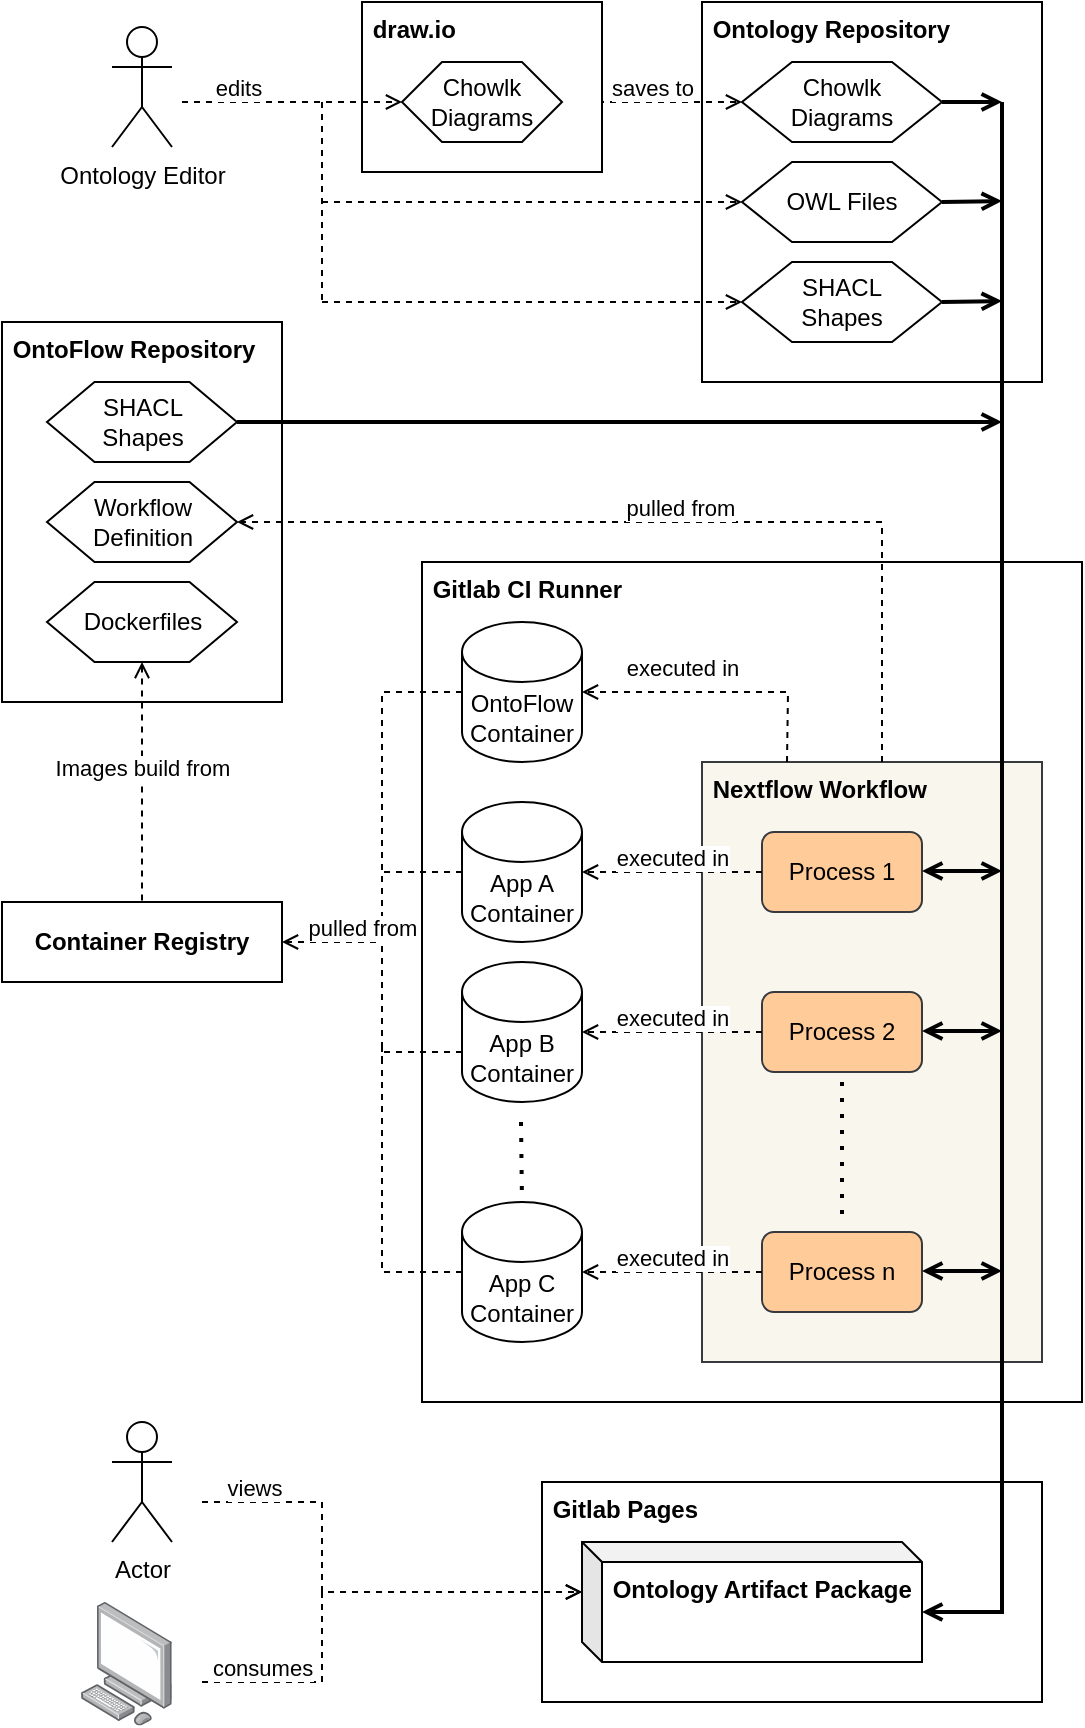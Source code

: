 <mxfile compressed="false" version="14.6.13" type="device">
  <diagram id="UE22mHZrhsa5b33594gn" name="Page-1">
    <mxGraphModel dx="1422" dy="859" grid="1" gridSize="10" guides="1" tooltips="1" connect="1" arrows="1" fold="1" page="1" pageScale="1" pageWidth="827" pageHeight="1169" math="0" shadow="0">
      <root>
        <mxCell id="0" />
        <mxCell id="1" parent="0" />
        <mxCell id="rdDmTrpfYO3070jajBlG-77" value="&amp;nbsp;Gitlab Pages" style="rounded=0;whiteSpace=wrap;html=1;align=left;verticalAlign=top;container=0;fontStyle=1" parent="1" vertex="1">
          <mxGeometry x="380" y="780" width="250" height="110" as="geometry" />
        </mxCell>
        <mxCell id="rdDmTrpfYO3070jajBlG-21" value="&amp;nbsp;Gitlab CI Runner" style="rounded=0;whiteSpace=wrap;html=1;align=left;verticalAlign=top;fontStyle=1" parent="1" vertex="1">
          <mxGeometry x="320" y="320" width="330" height="420" as="geometry" />
        </mxCell>
        <mxCell id="rdDmTrpfYO3070jajBlG-19" value="&amp;nbsp;Nextflow Workflow" style="rounded=0;whiteSpace=wrap;html=1;horizontal=1;verticalAlign=top;align=left;fillColor=#f9f7ed;strokeColor=#36393d;fontStyle=1" parent="1" vertex="1">
          <mxGeometry x="460" y="420" width="170" height="300" as="geometry" />
        </mxCell>
        <mxCell id="rdDmTrpfYO3070jajBlG-1" value="Process 1" style="rounded=1;whiteSpace=wrap;html=1;fillColor=#ffcc99;strokeColor=#36393d;" parent="1" vertex="1">
          <mxGeometry x="490" y="455" width="80" height="40" as="geometry" />
        </mxCell>
        <mxCell id="rdDmTrpfYO3070jajBlG-3" value="App A Container" style="shape=cylinder3;whiteSpace=wrap;html=1;boundedLbl=1;backgroundOutline=1;size=15;" parent="1" vertex="1">
          <mxGeometry x="340" y="440" width="60" height="70" as="geometry" />
        </mxCell>
        <mxCell id="rdDmTrpfYO3070jajBlG-4" value="executed in" style="endArrow=open;html=1;exitX=0;exitY=0.5;exitDx=0;exitDy=0;entryX=1;entryY=0.5;entryDx=0;entryDy=0;entryPerimeter=0;spacingBottom=15;dashed=1;endFill=0;" parent="1" source="rdDmTrpfYO3070jajBlG-1" target="rdDmTrpfYO3070jajBlG-3" edge="1">
          <mxGeometry width="50" height="50" relative="1" as="geometry">
            <mxPoint x="630" y="625" as="sourcePoint" />
            <mxPoint x="680" y="575" as="targetPoint" />
          </mxGeometry>
        </mxCell>
        <mxCell id="rdDmTrpfYO3070jajBlG-5" value="Process 2" style="rounded=1;whiteSpace=wrap;html=1;fillColor=#ffcc99;strokeColor=#36393d;" parent="1" vertex="1">
          <mxGeometry x="490" y="535" width="80" height="40" as="geometry" />
        </mxCell>
        <mxCell id="rdDmTrpfYO3070jajBlG-6" value="App B&lt;br&gt;Container" style="shape=cylinder3;whiteSpace=wrap;html=1;boundedLbl=1;backgroundOutline=1;size=15;" parent="1" vertex="1">
          <mxGeometry x="340" y="520" width="60" height="70" as="geometry" />
        </mxCell>
        <mxCell id="rdDmTrpfYO3070jajBlG-7" value="executed in" style="endArrow=open;html=1;exitX=0;exitY=0.5;exitDx=0;exitDy=0;entryX=1;entryY=0.5;entryDx=0;entryDy=0;entryPerimeter=0;spacingBottom=15;dashed=1;endFill=0;" parent="1" source="rdDmTrpfYO3070jajBlG-5" target="rdDmTrpfYO3070jajBlG-6" edge="1">
          <mxGeometry width="50" height="50" relative="1" as="geometry">
            <mxPoint x="630" y="705" as="sourcePoint" />
            <mxPoint x="680" y="655" as="targetPoint" />
          </mxGeometry>
        </mxCell>
        <mxCell id="rdDmTrpfYO3070jajBlG-8" value="" style="endArrow=none;dashed=1;html=1;dashPattern=1 3;strokeWidth=2;" parent="1" edge="1">
          <mxGeometry width="50" height="50" relative="1" as="geometry">
            <mxPoint x="369.5" y="600" as="sourcePoint" />
            <mxPoint x="370" y="640" as="targetPoint" />
          </mxGeometry>
        </mxCell>
        <mxCell id="rdDmTrpfYO3070jajBlG-9" value="" style="endArrow=none;dashed=1;html=1;dashPattern=1 3;strokeWidth=2;" parent="1" edge="1">
          <mxGeometry width="50" height="50" relative="1" as="geometry">
            <mxPoint x="530" y="580" as="sourcePoint" />
            <mxPoint x="530" y="650" as="targetPoint" />
          </mxGeometry>
        </mxCell>
        <mxCell id="rdDmTrpfYO3070jajBlG-16" value="Process n" style="rounded=1;whiteSpace=wrap;html=1;fillColor=#ffcc99;strokeColor=#36393d;" parent="1" vertex="1">
          <mxGeometry x="490" y="655" width="80" height="40" as="geometry" />
        </mxCell>
        <mxCell id="rdDmTrpfYO3070jajBlG-17" value="App C&lt;br&gt;Container" style="shape=cylinder3;whiteSpace=wrap;html=1;boundedLbl=1;backgroundOutline=1;size=15;" parent="1" vertex="1">
          <mxGeometry x="340" y="640" width="60" height="70" as="geometry" />
        </mxCell>
        <mxCell id="rdDmTrpfYO3070jajBlG-18" value="executed in" style="endArrow=open;html=1;exitX=0;exitY=0.5;exitDx=0;exitDy=0;entryX=1;entryY=0.5;entryDx=0;entryDy=0;entryPerimeter=0;spacingBottom=15;dashed=1;endFill=0;" parent="1" source="rdDmTrpfYO3070jajBlG-16" target="rdDmTrpfYO3070jajBlG-17" edge="1">
          <mxGeometry width="50" height="50" relative="1" as="geometry">
            <mxPoint x="630" y="825" as="sourcePoint" />
            <mxPoint x="680" y="775" as="targetPoint" />
          </mxGeometry>
        </mxCell>
        <mxCell id="rdDmTrpfYO3070jajBlG-22" value="OntoFlow Container" style="shape=cylinder3;whiteSpace=wrap;html=1;boundedLbl=1;backgroundOutline=1;size=15;" parent="1" vertex="1">
          <mxGeometry x="340" y="350" width="60" height="70" as="geometry" />
        </mxCell>
        <mxCell id="rdDmTrpfYO3070jajBlG-24" value="Container Registry" style="rounded=0;whiteSpace=wrap;html=1;align=center;fontStyle=1" parent="1" vertex="1">
          <mxGeometry x="110" y="490" width="140" height="40" as="geometry" />
        </mxCell>
        <mxCell id="rdDmTrpfYO3070jajBlG-27" value="" style="endArrow=none;html=1;spacingBottom=15;dashed=1;exitX=0;exitY=0.5;exitDx=0;exitDy=0;exitPerimeter=0;endFill=0;" parent="1" source="rdDmTrpfYO3070jajBlG-3" edge="1">
          <mxGeometry x="-0.015" y="-3" width="50" height="50" relative="1" as="geometry">
            <mxPoint x="510" y="415" as="sourcePoint" />
            <mxPoint x="300" y="475" as="targetPoint" />
            <Array as="points">
              <mxPoint x="300" y="475" />
            </Array>
            <mxPoint as="offset" />
          </mxGeometry>
        </mxCell>
        <mxCell id="rdDmTrpfYO3070jajBlG-42" value="&amp;nbsp;Ontology Repository" style="rounded=0;whiteSpace=wrap;html=1;align=left;verticalAlign=top;container=0;fontStyle=1" parent="1" vertex="1">
          <mxGeometry x="460" y="40" width="170" height="190" as="geometry" />
        </mxCell>
        <mxCell id="rdDmTrpfYO3070jajBlG-43" value="SHACL&lt;br&gt;Shapes" style="shape=hexagon;rounded=0;whiteSpace=wrap;html=1;align=center;container=0;" parent="1" vertex="1">
          <mxGeometry x="480" y="170" width="100" height="40" as="geometry" />
        </mxCell>
        <mxCell id="rdDmTrpfYO3070jajBlG-44" value="OWL Files&lt;br&gt;" style="shape=hexagon;rounded=0;whiteSpace=wrap;html=1;align=center;container=0;" parent="1" vertex="1">
          <mxGeometry x="480" y="120" width="100" height="40" as="geometry" />
        </mxCell>
        <mxCell id="rdDmTrpfYO3070jajBlG-45" value="Chowlk&lt;br&gt;Diagrams" style="shape=hexagon;rounded=0;whiteSpace=wrap;html=1;align=center;container=0;" parent="1" vertex="1">
          <mxGeometry x="480" y="70" width="100" height="40" as="geometry" />
        </mxCell>
        <mxCell id="rdDmTrpfYO3070jajBlG-49" value="" style="endArrow=none;html=1;entryX=1;entryY=0.5;entryDx=0;entryDy=0;endFill=0;startArrow=open;startFill=0;strokeWidth=2;" parent="1" target="rdDmTrpfYO3070jajBlG-45" edge="1">
          <mxGeometry width="50" height="50" relative="1" as="geometry">
            <mxPoint x="610" y="90" as="sourcePoint" />
            <mxPoint x="670" y="120" as="targetPoint" />
          </mxGeometry>
        </mxCell>
        <mxCell id="rdDmTrpfYO3070jajBlG-50" value="" style="endArrow=none;html=1;entryX=1;entryY=0.5;entryDx=0;entryDy=0;startArrow=open;startFill=0;strokeWidth=2;" parent="1" target="rdDmTrpfYO3070jajBlG-44" edge="1">
          <mxGeometry width="50" height="50" relative="1" as="geometry">
            <mxPoint x="610" y="139.5" as="sourcePoint" />
            <mxPoint x="570" y="139.5" as="targetPoint" />
          </mxGeometry>
        </mxCell>
        <mxCell id="rdDmTrpfYO3070jajBlG-51" value="" style="endArrow=none;html=1;startArrow=open;startFill=0;strokeWidth=2;" parent="1" edge="1">
          <mxGeometry width="50" height="50" relative="1" as="geometry">
            <mxPoint x="610" y="189.5" as="sourcePoint" />
            <mxPoint x="580" y="190" as="targetPoint" />
          </mxGeometry>
        </mxCell>
        <mxCell id="rdDmTrpfYO3070jajBlG-52" value="" style="endArrow=none;html=1;strokeWidth=2;exitX=0;exitY=0;exitDx=170;exitDy=35;exitPerimeter=0;rounded=0;endFill=0;startArrow=open;startFill=0;" parent="1" source="OtAZPo0GHTf_VjwyXPiX-2" edge="1">
          <mxGeometry width="50" height="50" relative="1" as="geometry">
            <mxPoint x="610" y="760" as="sourcePoint" />
            <mxPoint x="610" y="90" as="targetPoint" />
            <Array as="points">
              <mxPoint x="610" y="845" />
            </Array>
          </mxGeometry>
        </mxCell>
        <mxCell id="rdDmTrpfYO3070jajBlG-55" value="" style="endArrow=open;html=1;entryX=1;entryY=0.5;entryDx=0;entryDy=0;endFill=0;startArrow=open;startFill=0;strokeWidth=2;" parent="1" edge="1">
          <mxGeometry width="50" height="50" relative="1" as="geometry">
            <mxPoint x="610" y="474.5" as="sourcePoint" />
            <mxPoint x="570" y="474.5" as="targetPoint" />
          </mxGeometry>
        </mxCell>
        <mxCell id="rdDmTrpfYO3070jajBlG-56" value="" style="endArrow=open;html=1;entryX=1;entryY=0.5;entryDx=0;entryDy=0;endFill=0;startArrow=open;startFill=0;strokeWidth=2;" parent="1" edge="1">
          <mxGeometry width="50" height="50" relative="1" as="geometry">
            <mxPoint x="610" y="674.5" as="sourcePoint" />
            <mxPoint x="570" y="674.5" as="targetPoint" />
          </mxGeometry>
        </mxCell>
        <mxCell id="rdDmTrpfYO3070jajBlG-57" value="" style="endArrow=open;html=1;entryX=1;entryY=0.5;entryDx=0;entryDy=0;endFill=0;startArrow=open;startFill=0;strokeWidth=2;" parent="1" edge="1">
          <mxGeometry width="50" height="50" relative="1" as="geometry">
            <mxPoint x="610" y="554.5" as="sourcePoint" />
            <mxPoint x="570" y="554.5" as="targetPoint" />
          </mxGeometry>
        </mxCell>
        <mxCell id="rdDmTrpfYO3070jajBlG-59" value="Ontology Editor" style="shape=umlActor;verticalLabelPosition=bottom;verticalAlign=top;html=1;outlineConnect=0;align=center;" parent="1" vertex="1">
          <mxGeometry x="165" y="52.5" width="30" height="60" as="geometry" />
        </mxCell>
        <mxCell id="rdDmTrpfYO3070jajBlG-60" value="Actor" style="shape=umlActor;verticalLabelPosition=bottom;verticalAlign=top;html=1;outlineConnect=0;align=center;" parent="1" vertex="1">
          <mxGeometry x="165.0" y="750" width="30" height="60" as="geometry" />
        </mxCell>
        <mxCell id="rdDmTrpfYO3070jajBlG-65" value="saves to" style="endArrow=open;html=1;spacingBottom=15;dashed=1;entryX=0;entryY=0.5;entryDx=0;entryDy=0;exitX=1;exitY=0.5;exitDx=0;exitDy=0;endFill=0;" parent="1" source="rdDmTrpfYO3070jajBlG-73" target="rdDmTrpfYO3070jajBlG-45" edge="1">
          <mxGeometry width="50" height="50" relative="1" as="geometry">
            <mxPoint x="490" y="345" as="sourcePoint" />
            <mxPoint x="410" y="345" as="targetPoint" />
          </mxGeometry>
        </mxCell>
        <mxCell id="rdDmTrpfYO3070jajBlG-70" value="" style="endArrow=open;html=1;spacingBottom=15;dashed=1;endFill=0;entryX=0;entryY=0.5;entryDx=0;entryDy=0;" parent="1" target="rdDmTrpfYO3070jajBlG-43" edge="1">
          <mxGeometry width="50" height="50" relative="1" as="geometry">
            <mxPoint x="270" y="190" as="sourcePoint" />
            <mxPoint x="300" y="100" as="targetPoint" />
            <Array as="points" />
          </mxGeometry>
        </mxCell>
        <mxCell id="rdDmTrpfYO3070jajBlG-75" value="" style="endArrow=open;html=1;spacingBottom=15;dashed=1;endFill=0;entryX=0;entryY=0.5;entryDx=0;entryDy=0;" parent="1" target="rdDmTrpfYO3070jajBlG-44" edge="1">
          <mxGeometry width="50" height="50" relative="1" as="geometry">
            <mxPoint x="270" y="140" as="sourcePoint" />
            <mxPoint x="490" y="139.5" as="targetPoint" />
            <Array as="points" />
          </mxGeometry>
        </mxCell>
        <mxCell id="rdDmTrpfYO3070jajBlG-76" value="" style="endArrow=none;html=1;spacingBottom=15;dashed=1;endFill=0;" parent="1" edge="1">
          <mxGeometry width="50" height="50" relative="1" as="geometry">
            <mxPoint x="270" y="90" as="sourcePoint" />
            <mxPoint x="270" y="190" as="targetPoint" />
            <Array as="points" />
          </mxGeometry>
        </mxCell>
        <mxCell id="rdDmTrpfYO3070jajBlG-87" value="" style="points=[];aspect=fixed;html=1;align=center;shadow=0;dashed=0;image;image=img/lib/allied_telesis/computer_and_terminals/Personal_Computer.svg;" parent="1" vertex="1">
          <mxGeometry x="149.4" y="840" width="45.6" height="61.8" as="geometry" />
        </mxCell>
        <mxCell id="rdDmTrpfYO3070jajBlG-88" value="consumes" style="endArrow=open;html=1;spacingBottom=15;dashed=1;endFill=0;entryX=0;entryY=0;entryDx=0;entryDy=25;entryPerimeter=0;rounded=0;" parent="1" target="OtAZPo0GHTf_VjwyXPiX-2" edge="1">
          <mxGeometry x="-0.745" width="50" height="50" relative="1" as="geometry">
            <mxPoint x="210" y="880" as="sourcePoint" />
            <mxPoint x="350" y="891.8" as="targetPoint" />
            <Array as="points">
              <mxPoint x="270" y="880" />
              <mxPoint x="270" y="835" />
            </Array>
            <mxPoint as="offset" />
          </mxGeometry>
        </mxCell>
        <mxCell id="rdDmTrpfYO3070jajBlG-90" value="pulled from&lt;br&gt;" style="endArrow=open;html=1;spacingBottom=15;dashed=1;entryX=1;entryY=0.5;entryDx=0;entryDy=0;exitX=0;exitY=0.5;exitDx=0;exitDy=0;exitPerimeter=0;endFill=0;rounded=0;" parent="1" source="rdDmTrpfYO3070jajBlG-22" target="rdDmTrpfYO3070jajBlG-24" edge="1">
          <mxGeometry x="0.628" width="50" height="50" relative="1" as="geometry">
            <mxPoint x="340" y="385" as="sourcePoint" />
            <mxPoint x="240" y="510" as="targetPoint" />
            <Array as="points">
              <mxPoint x="300" y="385" />
              <mxPoint x="300" y="510" />
            </Array>
            <mxPoint as="offset" />
          </mxGeometry>
        </mxCell>
        <mxCell id="rdDmTrpfYO3070jajBlG-92" value="" style="endArrow=none;html=1;spacingBottom=15;dashed=1;exitX=0;exitY=0;exitDx=0;exitDy=45;exitPerimeter=0;endFill=0;rounded=0;" parent="1" source="rdDmTrpfYO3070jajBlG-6" edge="1">
          <mxGeometry width="50" height="50" relative="1" as="geometry">
            <mxPoint x="340" y="565" as="sourcePoint" />
            <mxPoint x="300" y="510" as="targetPoint" />
            <Array as="points">
              <mxPoint x="300" y="565" />
              <mxPoint x="300" y="510" />
            </Array>
          </mxGeometry>
        </mxCell>
        <mxCell id="rdDmTrpfYO3070jajBlG-95" value="" style="endArrow=none;html=1;spacingBottom=15;dashed=1;exitX=0;exitY=0.5;exitDx=0;exitDy=0;exitPerimeter=0;endFill=0;rounded=0;" parent="1" source="rdDmTrpfYO3070jajBlG-17" edge="1">
          <mxGeometry width="50" height="50" relative="1" as="geometry">
            <mxPoint x="340" y="675" as="sourcePoint" />
            <mxPoint x="300" y="570" as="targetPoint" />
            <Array as="points">
              <mxPoint x="300" y="675" />
              <mxPoint x="300" y="570" />
              <mxPoint x="300" y="560" />
            </Array>
          </mxGeometry>
        </mxCell>
        <mxCell id="rdDmTrpfYO3070jajBlG-31" value="&amp;nbsp;OntoFlow Repository" style="rounded=0;whiteSpace=wrap;html=1;align=left;verticalAlign=top;fontStyle=1" parent="1" vertex="1">
          <mxGeometry x="110" y="200" width="140" height="190" as="geometry" />
        </mxCell>
        <mxCell id="rdDmTrpfYO3070jajBlG-32" value="Dockerfiles" style="shape=hexagon;rounded=0;whiteSpace=wrap;html=1;align=center;" parent="1" vertex="1">
          <mxGeometry x="132.5" y="330" width="95" height="40" as="geometry" />
        </mxCell>
        <mxCell id="rdDmTrpfYO3070jajBlG-33" value="Workflow Definition" style="shape=hexagon;rounded=0;whiteSpace=wrap;html=1;align=center;" parent="1" vertex="1">
          <mxGeometry x="132.5" y="280" width="95" height="40" as="geometry" />
        </mxCell>
        <mxCell id="rdDmTrpfYO3070jajBlG-34" value="SHACL&lt;br&gt;Shapes" style="shape=hexagon;rounded=0;whiteSpace=wrap;html=1;align=center;" parent="1" vertex="1">
          <mxGeometry x="132.5" y="230" width="95" height="40" as="geometry" />
        </mxCell>
        <mxCell id="rdDmTrpfYO3070jajBlG-37" value="Images build from" style="endArrow=none;html=1;spacingBottom=15;dashed=1;exitX=0.5;exitY=1;exitDx=0;exitDy=0;endFill=0;startArrow=open;startFill=0;entryX=0.5;entryY=0;entryDx=0;entryDy=0;" parent="1" source="rdDmTrpfYO3070jajBlG-32" target="rdDmTrpfYO3070jajBlG-24" edge="1">
          <mxGeometry width="50" height="50" relative="1" as="geometry">
            <mxPoint x="350" y="395" as="sourcePoint" />
            <mxPoint x="180" y="490" as="targetPoint" />
          </mxGeometry>
        </mxCell>
        <mxCell id="rdDmTrpfYO3070jajBlG-63" value="&amp;nbsp;draw.io" style="rounded=0;whiteSpace=wrap;html=1;align=left;horizontal=1;verticalAlign=top;fontStyle=1" parent="1" vertex="1">
          <mxGeometry x="290" y="40" width="120" height="85" as="geometry" />
        </mxCell>
        <mxCell id="rdDmTrpfYO3070jajBlG-73" value="Chowlk Diagrams" style="shape=hexagon;rounded=0;whiteSpace=wrap;html=1;align=center;container=0;" parent="1" vertex="1">
          <mxGeometry x="310" y="70" width="80" height="40" as="geometry" />
        </mxCell>
        <mxCell id="rdDmTrpfYO3070jajBlG-98" value="executed in" style="endArrow=open;html=1;spacingBottom=15;dashed=1;entryX=1;entryY=0.5;entryDx=0;entryDy=0;entryPerimeter=0;endFill=0;exitX=0.25;exitY=0;exitDx=0;exitDy=0;rounded=0;" parent="1" source="rdDmTrpfYO3070jajBlG-19" target="rdDmTrpfYO3070jajBlG-22" edge="1">
          <mxGeometry x="0.275" y="-5" width="50" height="50" relative="1" as="geometry">
            <mxPoint x="510" y="420" as="sourcePoint" />
            <mxPoint x="400" y="385" as="targetPoint" />
            <Array as="points">
              <mxPoint x="503" y="385" />
            </Array>
            <mxPoint as="offset" />
          </mxGeometry>
        </mxCell>
        <mxCell id="rdDmTrpfYO3070jajBlG-69" value="edits" style="endArrow=open;html=1;spacingBottom=15;dashed=1;endFill=0;entryX=0;entryY=0.5;entryDx=0;entryDy=0;startArrow=none;startFill=0;" parent="1" target="rdDmTrpfYO3070jajBlG-73" edge="1">
          <mxGeometry x="-0.5" width="50" height="50" relative="1" as="geometry">
            <mxPoint x="200" y="90" as="sourcePoint" />
            <mxPoint x="290" y="80" as="targetPoint" />
            <Array as="points" />
            <mxPoint as="offset" />
          </mxGeometry>
        </mxCell>
        <mxCell id="rdDmTrpfYO3070jajBlG-40" value="pulled from" style="endArrow=open;html=1;spacingBottom=15;dashed=1;entryX=1;entryY=0.5;entryDx=0;entryDy=0;endFill=0;rounded=0;" parent="1" target="rdDmTrpfYO3070jajBlG-33" edge="1">
          <mxGeometry width="50" height="50" relative="1" as="geometry">
            <mxPoint x="550" y="420" as="sourcePoint" />
            <mxPoint x="220" y="290" as="targetPoint" />
            <Array as="points">
              <mxPoint x="550" y="300" />
            </Array>
          </mxGeometry>
        </mxCell>
        <mxCell id="OtAZPo0GHTf_VjwyXPiX-1" value="" style="group" parent="1" vertex="1" connectable="0">
          <mxGeometry x="400" y="810" width="170" height="60" as="geometry" />
        </mxCell>
        <mxCell id="OtAZPo0GHTf_VjwyXPiX-2" value="&amp;nbsp;Ontology Artifact Package" style="shape=cube;whiteSpace=wrap;html=1;boundedLbl=1;backgroundOutline=1;darkOpacity=0.05;darkOpacity2=0.1;size=10;verticalAlign=top;align=left;fontStyle=1" parent="OtAZPo0GHTf_VjwyXPiX-1" vertex="1">
          <mxGeometry width="170" height="60" as="geometry" />
        </mxCell>
        <mxCell id="x2SmJ_OQAYyNHYIsauPd-2" value="views&lt;br&gt;" style="endArrow=open;html=1;spacingBottom=15;dashed=1;entryX=0;entryY=0;entryDx=0;entryDy=25;endFill=0;entryPerimeter=0;rounded=0;" parent="1" target="OtAZPo0GHTf_VjwyXPiX-2" edge="1">
          <mxGeometry x="-0.784" width="50" height="50" relative="1" as="geometry">
            <mxPoint x="210" y="790" as="sourcePoint" />
            <mxPoint x="400" y="835" as="targetPoint" />
            <Array as="points">
              <mxPoint x="270" y="790" />
              <mxPoint x="270" y="835" />
            </Array>
            <mxPoint as="offset" />
          </mxGeometry>
        </mxCell>
        <mxCell id="ijkgVB973a-GeAAkDp9l-5" value="" style="endArrow=none;html=1;startArrow=open;startFill=0;strokeWidth=2;entryX=1;entryY=0.5;entryDx=0;entryDy=0;" edge="1" parent="1" target="rdDmTrpfYO3070jajBlG-34">
          <mxGeometry width="50" height="50" relative="1" as="geometry">
            <mxPoint x="610" y="250" as="sourcePoint" />
            <mxPoint x="580" y="260" as="targetPoint" />
          </mxGeometry>
        </mxCell>
      </root>
    </mxGraphModel>
  </diagram>
</mxfile>
